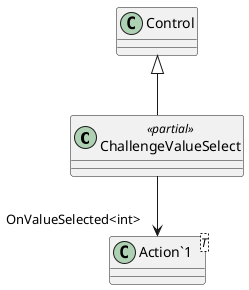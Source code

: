 @startuml
class ChallengeValueSelect <<partial>> {
}
class "Action`1"<T> {
}
Control <|-- ChallengeValueSelect
ChallengeValueSelect --> "OnValueSelected<int>" "Action`1"
@enduml
